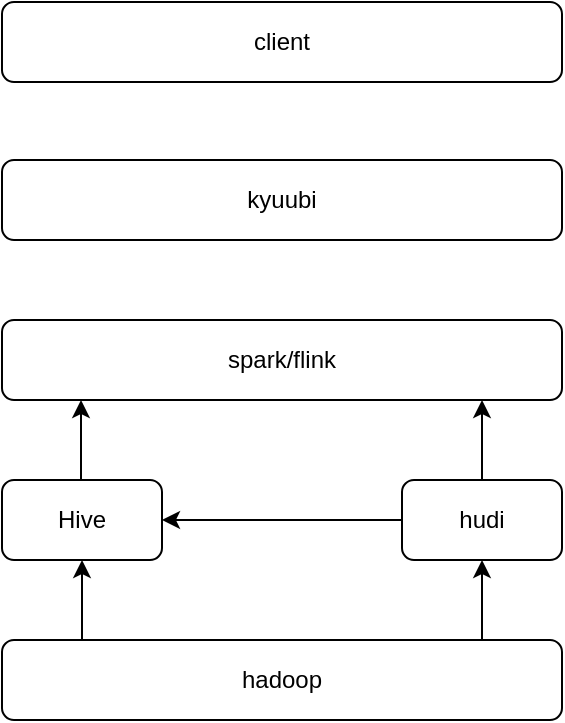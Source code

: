 <mxfile version="20.2.7" type="github">
  <diagram id="JkAdpjBTCgeq6rezshOZ" name="第 1 页">
    <mxGraphModel dx="1186" dy="674" grid="1" gridSize="10" guides="1" tooltips="1" connect="1" arrows="1" fold="1" page="1" pageScale="1" pageWidth="1169" pageHeight="827" math="0" shadow="0">
      <root>
        <mxCell id="0" />
        <mxCell id="1" parent="0" />
        <mxCell id="ailTIkdq5db-dFN7FSxB-1" value="Hive" style="rounded=1;whiteSpace=wrap;html=1;" vertex="1" parent="1">
          <mxGeometry x="240" y="319" width="80" height="40" as="geometry" />
        </mxCell>
        <mxCell id="ailTIkdq5db-dFN7FSxB-2" value="hadoop" style="rounded=1;whiteSpace=wrap;html=1;" vertex="1" parent="1">
          <mxGeometry x="240" y="399" width="280" height="40" as="geometry" />
        </mxCell>
        <mxCell id="ailTIkdq5db-dFN7FSxB-3" value="hudi" style="rounded=1;whiteSpace=wrap;html=1;" vertex="1" parent="1">
          <mxGeometry x="440" y="319" width="80" height="40" as="geometry" />
        </mxCell>
        <mxCell id="ailTIkdq5db-dFN7FSxB-12" value="" style="endArrow=classic;html=1;rounded=0;entryX=0.5;entryY=1;entryDx=0;entryDy=0;" edge="1" parent="1" target="ailTIkdq5db-dFN7FSxB-3">
          <mxGeometry width="50" height="50" relative="1" as="geometry">
            <mxPoint x="480" y="399" as="sourcePoint" />
            <mxPoint x="570" y="299" as="targetPoint" />
          </mxGeometry>
        </mxCell>
        <mxCell id="ailTIkdq5db-dFN7FSxB-13" value="" style="endArrow=classic;html=1;rounded=0;entryX=0.5;entryY=1;entryDx=0;entryDy=0;" edge="1" parent="1" target="ailTIkdq5db-dFN7FSxB-1">
          <mxGeometry width="50" height="50" relative="1" as="geometry">
            <mxPoint x="280" y="399" as="sourcePoint" />
            <mxPoint x="410" y="349" as="targetPoint" />
          </mxGeometry>
        </mxCell>
        <mxCell id="ailTIkdq5db-dFN7FSxB-15" value="kyuubi" style="rounded=1;whiteSpace=wrap;html=1;" vertex="1" parent="1">
          <mxGeometry x="240" y="159" width="280" height="40" as="geometry" />
        </mxCell>
        <mxCell id="ailTIkdq5db-dFN7FSxB-22" value="spark/flink" style="rounded=1;whiteSpace=wrap;html=1;" vertex="1" parent="1">
          <mxGeometry x="240" y="239" width="280" height="40" as="geometry" />
        </mxCell>
        <mxCell id="ailTIkdq5db-dFN7FSxB-23" value="" style="endArrow=classic;html=1;rounded=0;exitX=0;exitY=0.5;exitDx=0;exitDy=0;entryX=1;entryY=0.5;entryDx=0;entryDy=0;" edge="1" parent="1" source="ailTIkdq5db-dFN7FSxB-3" target="ailTIkdq5db-dFN7FSxB-1">
          <mxGeometry width="50" height="50" relative="1" as="geometry">
            <mxPoint x="520" y="349" as="sourcePoint" />
            <mxPoint x="570" y="299" as="targetPoint" />
          </mxGeometry>
        </mxCell>
        <mxCell id="ailTIkdq5db-dFN7FSxB-24" value="" style="endArrow=classic;html=1;rounded=0;" edge="1" parent="1">
          <mxGeometry width="50" height="50" relative="1" as="geometry">
            <mxPoint x="480" y="319" as="sourcePoint" />
            <mxPoint x="480" y="279" as="targetPoint" />
          </mxGeometry>
        </mxCell>
        <mxCell id="ailTIkdq5db-dFN7FSxB-25" value="" style="endArrow=classic;html=1;rounded=0;" edge="1" parent="1">
          <mxGeometry width="50" height="50" relative="1" as="geometry">
            <mxPoint x="279.5" y="319" as="sourcePoint" />
            <mxPoint x="279.5" y="279" as="targetPoint" />
          </mxGeometry>
        </mxCell>
        <mxCell id="ailTIkdq5db-dFN7FSxB-26" value="client" style="rounded=1;whiteSpace=wrap;html=1;" vertex="1" parent="1">
          <mxGeometry x="240" y="80" width="280" height="40" as="geometry" />
        </mxCell>
      </root>
    </mxGraphModel>
  </diagram>
</mxfile>

